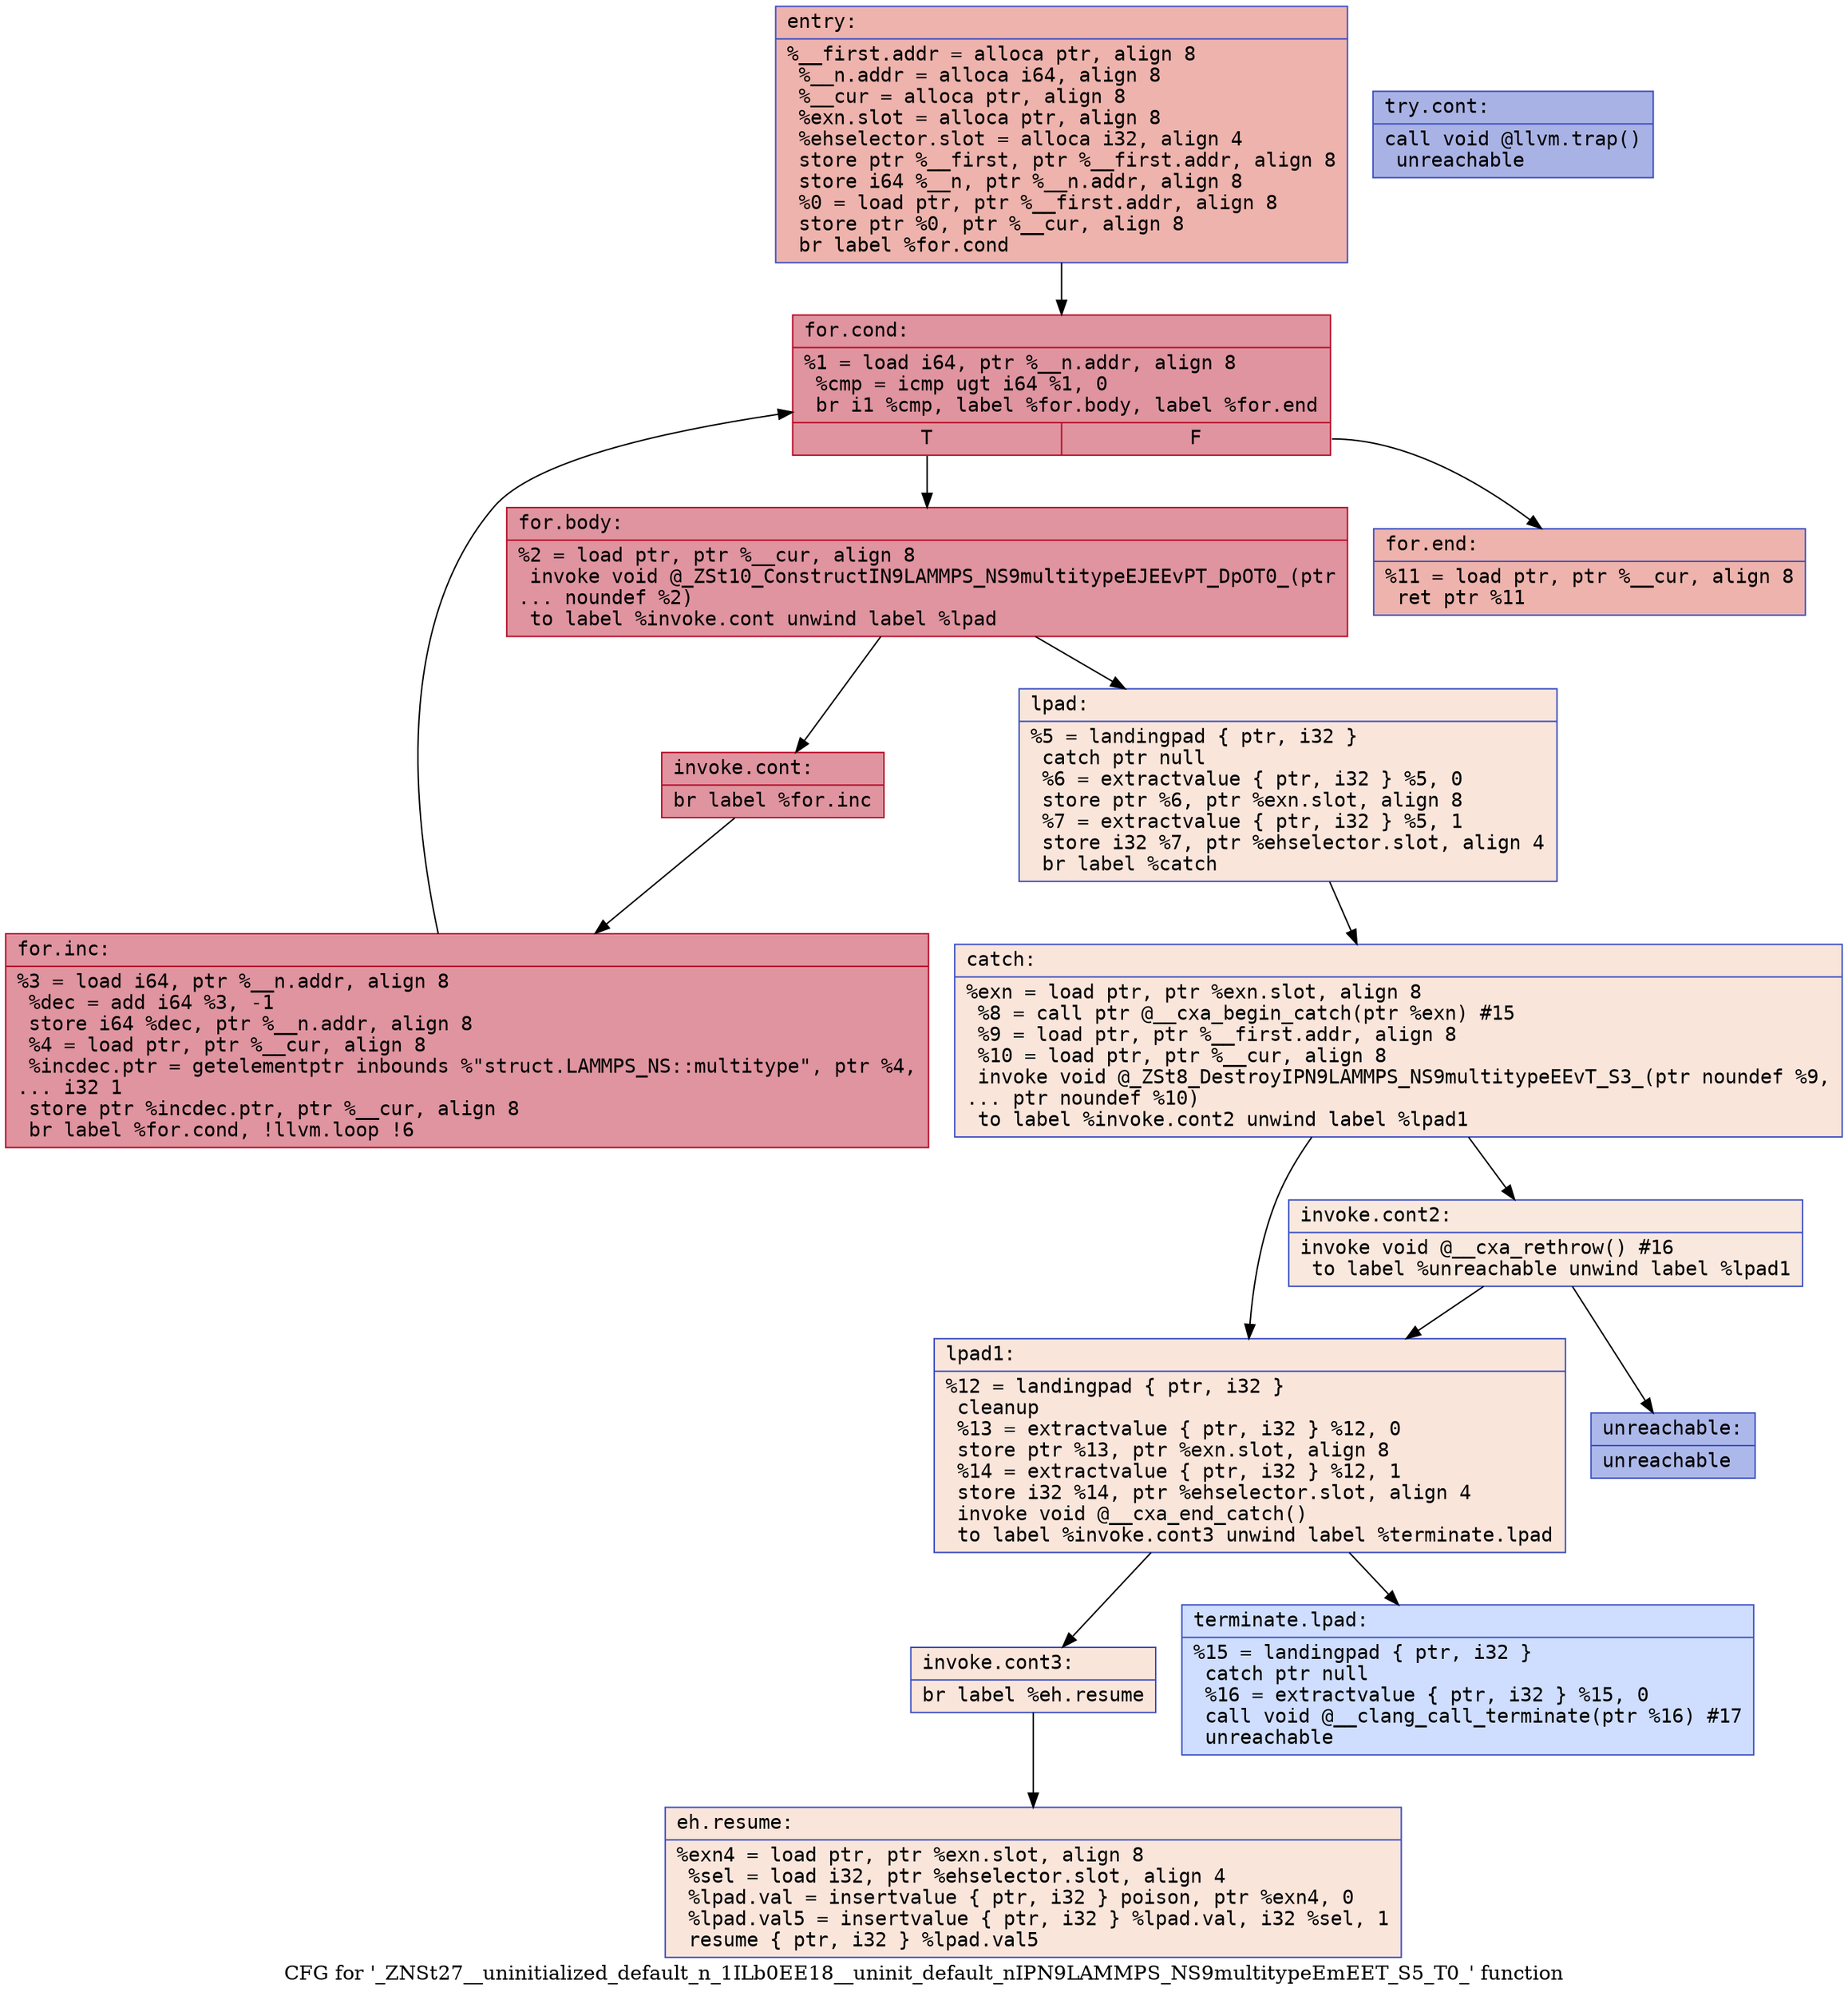 digraph "CFG for '_ZNSt27__uninitialized_default_n_1ILb0EE18__uninit_default_nIPN9LAMMPS_NS9multitypeEmEET_S5_T0_' function" {
	label="CFG for '_ZNSt27__uninitialized_default_n_1ILb0EE18__uninit_default_nIPN9LAMMPS_NS9multitypeEmEET_S5_T0_' function";

	Node0x55bd405d71f0 [shape=record,color="#3d50c3ff", style=filled, fillcolor="#d6524470" fontname="Courier",label="{entry:\l|  %__first.addr = alloca ptr, align 8\l  %__n.addr = alloca i64, align 8\l  %__cur = alloca ptr, align 8\l  %exn.slot = alloca ptr, align 8\l  %ehselector.slot = alloca i32, align 4\l  store ptr %__first, ptr %__first.addr, align 8\l  store i64 %__n, ptr %__n.addr, align 8\l  %0 = load ptr, ptr %__first.addr, align 8\l  store ptr %0, ptr %__cur, align 8\l  br label %for.cond\l}"];
	Node0x55bd405d71f0 -> Node0x55bd405d7730[tooltip="entry -> for.cond\nProbability 100.00%" ];
	Node0x55bd405d7730 [shape=record,color="#b70d28ff", style=filled, fillcolor="#b70d2870" fontname="Courier",label="{for.cond:\l|  %1 = load i64, ptr %__n.addr, align 8\l  %cmp = icmp ugt i64 %1, 0\l  br i1 %cmp, label %for.body, label %for.end\l|{<s0>T|<s1>F}}"];
	Node0x55bd405d7730:s0 -> Node0x55bd405d78e0[tooltip="for.cond -> for.body\nProbability 96.88%" ];
	Node0x55bd405d7730:s1 -> Node0x55bd405d7960[tooltip="for.cond -> for.end\nProbability 3.12%" ];
	Node0x55bd405d78e0 [shape=record,color="#b70d28ff", style=filled, fillcolor="#b70d2870" fontname="Courier",label="{for.body:\l|  %2 = load ptr, ptr %__cur, align 8\l  invoke void @_ZSt10_ConstructIN9LAMMPS_NS9multitypeEJEEvPT_DpOT0_(ptr\l... noundef %2)\l          to label %invoke.cont unwind label %lpad\l}"];
	Node0x55bd405d78e0 -> Node0x55bd405d7b60[tooltip="for.body -> invoke.cont\nProbability 100.00%" ];
	Node0x55bd405d78e0 -> Node0x55bd405d7d80[tooltip="for.body -> lpad\nProbability 0.00%" ];
	Node0x55bd405d7b60 [shape=record,color="#b70d28ff", style=filled, fillcolor="#b70d2870" fontname="Courier",label="{invoke.cont:\l|  br label %for.inc\l}"];
	Node0x55bd405d7b60 -> Node0x55bd405d7fa0[tooltip="invoke.cont -> for.inc\nProbability 100.00%" ];
	Node0x55bd405d7fa0 [shape=record,color="#b70d28ff", style=filled, fillcolor="#b70d2870" fontname="Courier",label="{for.inc:\l|  %3 = load i64, ptr %__n.addr, align 8\l  %dec = add i64 %3, -1\l  store i64 %dec, ptr %__n.addr, align 8\l  %4 = load ptr, ptr %__cur, align 8\l  %incdec.ptr = getelementptr inbounds %\"struct.LAMMPS_NS::multitype\", ptr %4,\l... i32 1\l  store ptr %incdec.ptr, ptr %__cur, align 8\l  br label %for.cond, !llvm.loop !6\l}"];
	Node0x55bd405d7fa0 -> Node0x55bd405d7730[tooltip="for.inc -> for.cond\nProbability 100.00%" ];
	Node0x55bd405d7d80 [shape=record,color="#3d50c3ff", style=filled, fillcolor="#f4c5ad70" fontname="Courier",label="{lpad:\l|  %5 = landingpad \{ ptr, i32 \}\l          catch ptr null\l  %6 = extractvalue \{ ptr, i32 \} %5, 0\l  store ptr %6, ptr %exn.slot, align 8\l  %7 = extractvalue \{ ptr, i32 \} %5, 1\l  store i32 %7, ptr %ehselector.slot, align 4\l  br label %catch\l}"];
	Node0x55bd405d7d80 -> Node0x55bd405d87b0[tooltip="lpad -> catch\nProbability 100.00%" ];
	Node0x55bd405d87b0 [shape=record,color="#3d50c3ff", style=filled, fillcolor="#f4c5ad70" fontname="Courier",label="{catch:\l|  %exn = load ptr, ptr %exn.slot, align 8\l  %8 = call ptr @__cxa_begin_catch(ptr %exn) #15\l  %9 = load ptr, ptr %__first.addr, align 8\l  %10 = load ptr, ptr %__cur, align 8\l  invoke void @_ZSt8_DestroyIPN9LAMMPS_NS9multitypeEEvT_S3_(ptr noundef %9,\l... ptr noundef %10)\l          to label %invoke.cont2 unwind label %lpad1\l}"];
	Node0x55bd405d87b0 -> Node0x55bd405d8bb0[tooltip="catch -> invoke.cont2\nProbability 50.00%" ];
	Node0x55bd405d87b0 -> Node0x55bd405d8c00[tooltip="catch -> lpad1\nProbability 50.00%" ];
	Node0x55bd405d8bb0 [shape=record,color="#3d50c3ff", style=filled, fillcolor="#f2cab570" fontname="Courier",label="{invoke.cont2:\l|  invoke void @__cxa_rethrow() #16\l          to label %unreachable unwind label %lpad1\l}"];
	Node0x55bd405d8bb0 -> Node0x55bd405d8e80[tooltip="invoke.cont2 -> unreachable\nProbability 0.00%" ];
	Node0x55bd405d8bb0 -> Node0x55bd405d8c00[tooltip="invoke.cont2 -> lpad1\nProbability 100.00%" ];
	Node0x55bd405d7960 [shape=record,color="#3d50c3ff", style=filled, fillcolor="#d6524470" fontname="Courier",label="{for.end:\l|  %11 = load ptr, ptr %__cur, align 8\l  ret ptr %11\l}"];
	Node0x55bd405d8c00 [shape=record,color="#3d50c3ff", style=filled, fillcolor="#f4c5ad70" fontname="Courier",label="{lpad1:\l|  %12 = landingpad \{ ptr, i32 \}\l          cleanup\l  %13 = extractvalue \{ ptr, i32 \} %12, 0\l  store ptr %13, ptr %exn.slot, align 8\l  %14 = extractvalue \{ ptr, i32 \} %12, 1\l  store i32 %14, ptr %ehselector.slot, align 4\l  invoke void @__cxa_end_catch()\l          to label %invoke.cont3 unwind label %terminate.lpad\l}"];
	Node0x55bd405d8c00 -> Node0x55bd405d9360[tooltip="lpad1 -> invoke.cont3\nProbability 100.00%" ];
	Node0x55bd405d8c00 -> Node0x55bd405d93b0[tooltip="lpad1 -> terminate.lpad\nProbability 0.00%" ];
	Node0x55bd405d9360 [shape=record,color="#3d50c3ff", style=filled, fillcolor="#f4c5ad70" fontname="Courier",label="{invoke.cont3:\l|  br label %eh.resume\l}"];
	Node0x55bd405d9360 -> Node0x55bd405d95d0[tooltip="invoke.cont3 -> eh.resume\nProbability 100.00%" ];
	Node0x55bd405d7c50 [shape=record,color="#3d50c3ff", style=filled, fillcolor="#3d50c370" fontname="Courier",label="{try.cont:\l|  call void @llvm.trap()\l  unreachable\l}"];
	Node0x55bd405d95d0 [shape=record,color="#3d50c3ff", style=filled, fillcolor="#f4c5ad70" fontname="Courier",label="{eh.resume:\l|  %exn4 = load ptr, ptr %exn.slot, align 8\l  %sel = load i32, ptr %ehselector.slot, align 4\l  %lpad.val = insertvalue \{ ptr, i32 \} poison, ptr %exn4, 0\l  %lpad.val5 = insertvalue \{ ptr, i32 \} %lpad.val, i32 %sel, 1\l  resume \{ ptr, i32 \} %lpad.val5\l}"];
	Node0x55bd405d93b0 [shape=record,color="#3d50c3ff", style=filled, fillcolor="#93b5fe70" fontname="Courier",label="{terminate.lpad:\l|  %15 = landingpad \{ ptr, i32 \}\l          catch ptr null\l  %16 = extractvalue \{ ptr, i32 \} %15, 0\l  call void @__clang_call_terminate(ptr %16) #17\l  unreachable\l}"];
	Node0x55bd405d8e80 [shape=record,color="#3d50c3ff", style=filled, fillcolor="#465ecf70" fontname="Courier",label="{unreachable:\l|  unreachable\l}"];
}
